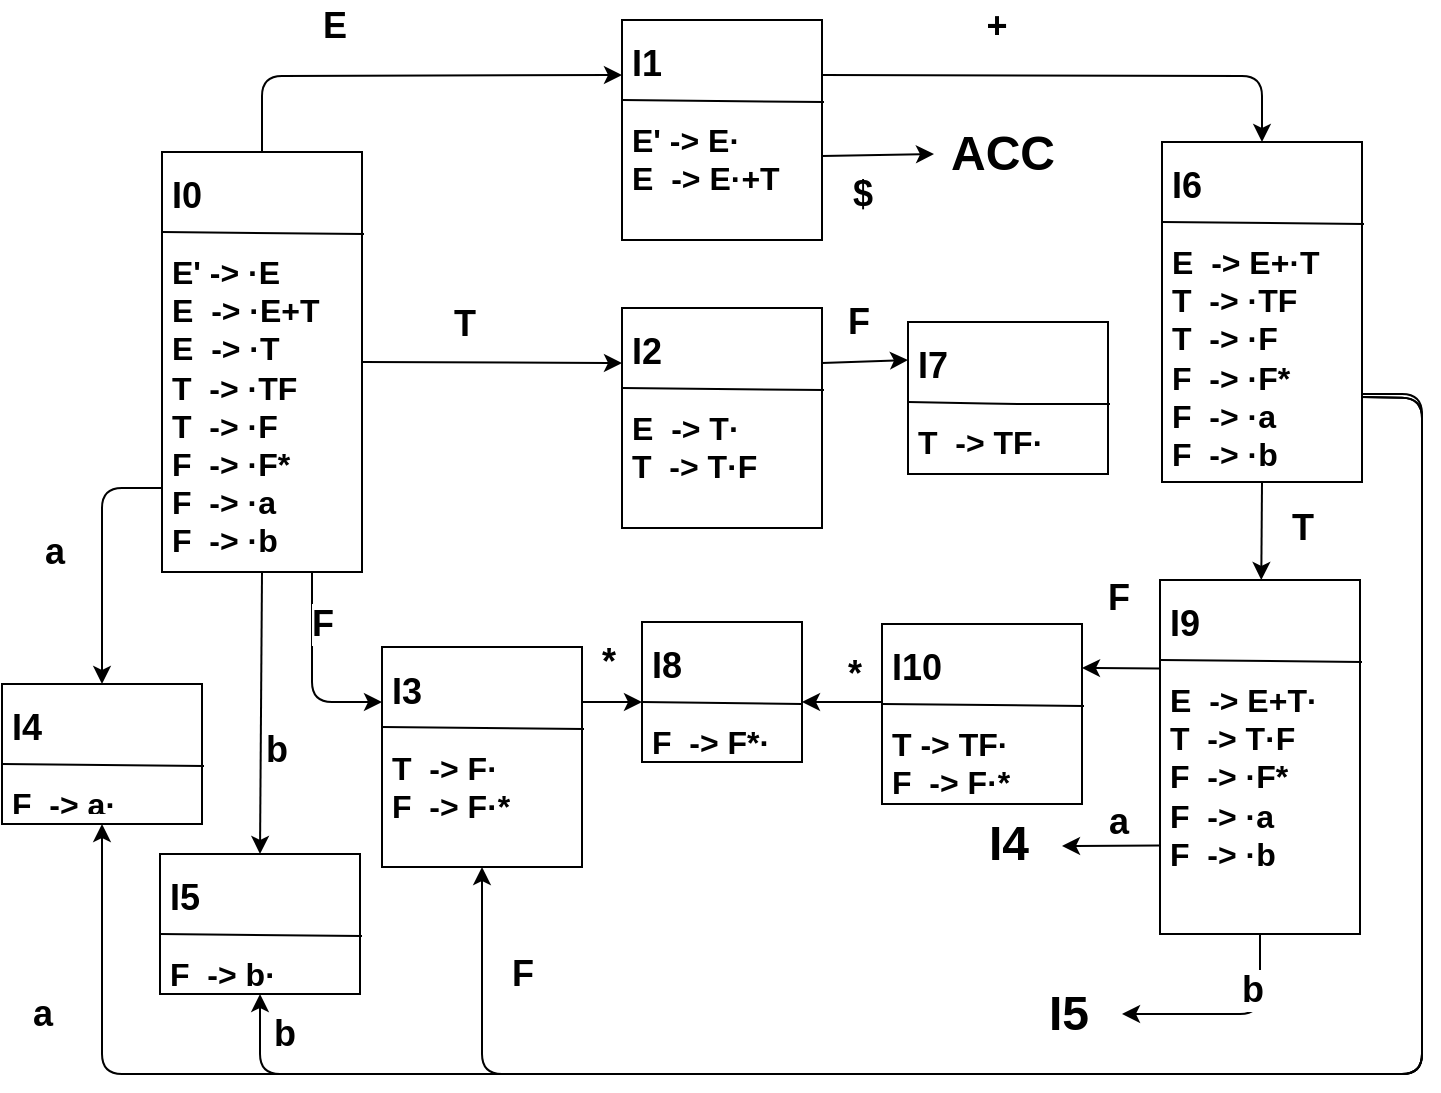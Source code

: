 <mxfile version="13.0.3" type="device"><diagram name="Page-1" id="e56a1550-8fbb-45ad-956c-1786394a9013"><mxGraphModel dx="1662" dy="815" grid="1" gridSize="10" guides="1" tooltips="1" connect="1" arrows="1" fold="1" page="1" pageScale="1" pageWidth="1100" pageHeight="850" background="#ffffff" math="0" shadow="0"><root><mxCell id="0"/><mxCell id="1" parent="0"/><mxCell id="5o4J3Qph7cjxZo99OEc4-85" value="" style="rounded=0;whiteSpace=wrap;html=1;" vertex="1" parent="1"><mxGeometry x="490" y="395" width="100" height="90" as="geometry"/></mxCell><mxCell id="5o4J3Qph7cjxZo99OEc4-86" value="&lt;h1&gt;&lt;font style=&quot;font-size: 18px&quot;&gt;I10&lt;/font&gt;&lt;/h1&gt;&lt;div&gt;&lt;div&gt;&lt;font size=&quot;3&quot;&gt;&lt;span&gt;T -&amp;gt; TF&lt;/span&gt;&lt;/font&gt;&lt;span style=&quot;font-size: medium&quot;&gt;·&lt;/span&gt;&lt;/div&gt;&lt;div&gt;&lt;font size=&quot;3&quot;&gt;&lt;span&gt;F&amp;nbsp; -&amp;gt; F&lt;/span&gt;&lt;/font&gt;&lt;span style=&quot;font-size: medium&quot;&gt;·&lt;/span&gt;&lt;span style=&quot;font-size: medium&quot;&gt;*&lt;/span&gt;&lt;/div&gt;&lt;/div&gt;" style="text;html=1;strokeColor=none;fillColor=none;spacing=5;spacingTop=-20;whiteSpace=wrap;overflow=hidden;rounded=0;fontStyle=1" vertex="1" parent="1"><mxGeometry x="490" y="395" width="100" height="90" as="geometry"/></mxCell><mxCell id="5o4J3Qph7cjxZo99OEc4-31" value="" style="rounded=0;whiteSpace=wrap;html=1;" vertex="1" parent="1"><mxGeometry x="629" y="373" width="100" height="177" as="geometry"/></mxCell><mxCell id="5o4J3Qph7cjxZo99OEc4-32" value="&lt;h1&gt;&lt;font style=&quot;font-size: 18px&quot;&gt;I9&lt;/font&gt;&lt;/h1&gt;&lt;div&gt;&lt;div&gt;&lt;font size=&quot;3&quot;&gt;&lt;span&gt;E&amp;nbsp; -&amp;gt; E+T&lt;/span&gt;&lt;/font&gt;&lt;span style=&quot;font-size: medium&quot;&gt;·&lt;/span&gt;&lt;/div&gt;&lt;div&gt;&lt;font size=&quot;3&quot;&gt;&lt;span&gt;T&amp;nbsp; -&amp;gt;&amp;nbsp;&lt;/span&gt;&lt;/font&gt;&lt;span style=&quot;font-size: medium&quot;&gt;T&lt;/span&gt;&lt;span style=&quot;font-size: medium&quot;&gt;·F&lt;/span&gt;&lt;/div&gt;&lt;/div&gt;&lt;div&gt;&lt;div&gt;&lt;font size=&quot;3&quot;&gt;F&amp;nbsp; -&amp;gt; ·F*&lt;/font&gt;&lt;/div&gt;&lt;div&gt;&lt;font size=&quot;3&quot;&gt;F&amp;nbsp; -&amp;gt; ·a&lt;/font&gt;&lt;/div&gt;&lt;div&gt;&lt;font size=&quot;3&quot;&gt;F&amp;nbsp; -&amp;gt; ·b&lt;/font&gt;&lt;/div&gt;&lt;/div&gt;" style="text;html=1;strokeColor=none;fillColor=none;spacing=5;spacingTop=-20;whiteSpace=wrap;overflow=hidden;rounded=0;fontStyle=1" vertex="1" parent="1"><mxGeometry x="629" y="373" width="100" height="177" as="geometry"/></mxCell><mxCell id="5o4J3Qph7cjxZo99OEc4-40" value="" style="rounded=0;whiteSpace=wrap;html=1;" vertex="1" parent="1"><mxGeometry x="503" y="244" width="100" height="76" as="geometry"/></mxCell><mxCell id="5o4J3Qph7cjxZo99OEc4-41" value="&lt;h1&gt;&lt;font style=&quot;font-size: 18px&quot;&gt;I7&lt;/font&gt;&lt;/h1&gt;&lt;div&gt;&lt;div&gt;&lt;font size=&quot;3&quot;&gt;&lt;span&gt;T&amp;nbsp; -&amp;gt; TF&lt;/span&gt;&lt;/font&gt;&lt;span style=&quot;font-size: medium&quot;&gt;·&lt;/span&gt;&lt;/div&gt;&lt;/div&gt;" style="text;html=1;strokeColor=none;fillColor=none;spacing=5;spacingTop=-20;whiteSpace=wrap;overflow=hidden;rounded=0;fontStyle=1" vertex="1" parent="1"><mxGeometry x="503" y="244" width="100" height="76" as="geometry"/></mxCell><mxCell id="5o4J3Qph7cjxZo99OEc4-5" value="" style="rounded=0;whiteSpace=wrap;html=1;" vertex="1" parent="1"><mxGeometry x="130" y="159" width="100" height="210" as="geometry"/></mxCell><mxCell id="5o4J3Qph7cjxZo99OEc4-2" value="&lt;h1&gt;&lt;font style=&quot;font-size: 18px&quot;&gt;I0&lt;/font&gt;&lt;/h1&gt;&lt;div&gt;&lt;div&gt;&lt;font size=&quot;3&quot;&gt;&lt;span&gt;E' -&amp;gt; ·E&lt;/span&gt;&lt;/font&gt;&lt;/div&gt;&lt;div&gt;&lt;font size=&quot;3&quot;&gt;&lt;span&gt;E&amp;nbsp; -&amp;gt; ·E+T&lt;/span&gt;&lt;/font&gt;&lt;/div&gt;&lt;div&gt;&lt;font size=&quot;3&quot;&gt;&lt;span&gt;E&amp;nbsp; -&amp;gt; ·T&lt;/span&gt;&lt;/font&gt;&lt;/div&gt;&lt;div&gt;&lt;font size=&quot;3&quot;&gt;&lt;span&gt;T&amp;nbsp; -&amp;gt; ·TF&lt;/span&gt;&lt;/font&gt;&lt;/div&gt;&lt;div&gt;&lt;font size=&quot;3&quot;&gt;&lt;span&gt;T&amp;nbsp; -&amp;gt; ·F&lt;/span&gt;&lt;/font&gt;&lt;/div&gt;&lt;div&gt;&lt;font size=&quot;3&quot;&gt;&lt;span&gt;F&amp;nbsp; -&amp;gt; ·F*&lt;/span&gt;&lt;/font&gt;&lt;/div&gt;&lt;div&gt;&lt;font size=&quot;3&quot;&gt;&lt;span&gt;F&amp;nbsp; -&amp;gt; ·a&lt;/span&gt;&lt;/font&gt;&lt;/div&gt;&lt;div&gt;&lt;font size=&quot;3&quot;&gt;&lt;span&gt;F&amp;nbsp; -&amp;gt; ·b&lt;/span&gt;&lt;/font&gt;&lt;/div&gt;&lt;/div&gt;" style="text;html=1;strokeColor=none;fillColor=none;spacing=5;spacingTop=-20;whiteSpace=wrap;overflow=hidden;rounded=0;fontStyle=1" vertex="1" parent="1"><mxGeometry x="130" y="159" width="100" height="210" as="geometry"/></mxCell><mxCell id="5o4J3Qph7cjxZo99OEc4-6" value="" style="endArrow=none;html=1;" edge="1" parent="1"><mxGeometry width="50" height="50" relative="1" as="geometry"><mxPoint x="130" y="199" as="sourcePoint"/><mxPoint x="231" y="200" as="targetPoint"/></mxGeometry></mxCell><mxCell id="5o4J3Qph7cjxZo99OEc4-10" value="" style="rounded=0;whiteSpace=wrap;html=1;" vertex="1" parent="1"><mxGeometry x="360" y="93" width="100" height="110" as="geometry"/></mxCell><mxCell id="5o4J3Qph7cjxZo99OEc4-11" value="&lt;h1&gt;&lt;font style=&quot;font-size: 18px&quot;&gt;I1&lt;/font&gt;&lt;/h1&gt;&lt;div&gt;&lt;div&gt;&lt;font size=&quot;3&quot;&gt;&lt;span&gt;E' -&amp;gt; E&lt;/span&gt;&lt;/font&gt;&lt;span style=&quot;font-size: medium&quot;&gt;·&lt;/span&gt;&lt;/div&gt;&lt;div&gt;&lt;font size=&quot;3&quot;&gt;&lt;span&gt;E&amp;nbsp; -&amp;gt;&amp;nbsp;&lt;/span&gt;&lt;/font&gt;&lt;span style=&quot;font-size: medium&quot;&gt;E&lt;/span&gt;&lt;span style=&quot;font-size: medium&quot;&gt;·+T&lt;/span&gt;&lt;/div&gt;&lt;/div&gt;" style="text;html=1;strokeColor=none;fillColor=none;spacing=5;spacingTop=-20;whiteSpace=wrap;overflow=hidden;rounded=0;fontStyle=1" vertex="1" parent="1"><mxGeometry x="360" y="93" width="100" height="110" as="geometry"/></mxCell><mxCell id="5o4J3Qph7cjxZo99OEc4-12" value="" style="endArrow=none;html=1;" edge="1" parent="1"><mxGeometry width="50" height="50" relative="1" as="geometry"><mxPoint x="360" y="133" as="sourcePoint"/><mxPoint x="461" y="134" as="targetPoint"/></mxGeometry></mxCell><mxCell id="5o4J3Qph7cjxZo99OEc4-13" value="" style="rounded=0;whiteSpace=wrap;html=1;" vertex="1" parent="1"><mxGeometry x="360" y="237" width="100" height="110" as="geometry"/></mxCell><mxCell id="5o4J3Qph7cjxZo99OEc4-14" value="&lt;h1&gt;&lt;font style=&quot;font-size: 18px&quot;&gt;I2&lt;/font&gt;&lt;/h1&gt;&lt;div&gt;&lt;div&gt;&lt;font size=&quot;3&quot;&gt;&lt;span&gt;E&amp;nbsp; -&amp;gt; T&lt;/span&gt;&lt;/font&gt;&lt;span style=&quot;font-size: medium&quot;&gt;·&lt;/span&gt;&lt;/div&gt;&lt;div&gt;&lt;font size=&quot;3&quot;&gt;&lt;span&gt;T&amp;nbsp; -&amp;gt;&amp;nbsp;&lt;/span&gt;&lt;/font&gt;&lt;span style=&quot;font-size: medium&quot;&gt;T&lt;/span&gt;&lt;span style=&quot;font-size: medium&quot;&gt;·F&lt;/span&gt;&lt;/div&gt;&lt;/div&gt;" style="text;html=1;strokeColor=none;fillColor=none;spacing=5;spacingTop=-20;whiteSpace=wrap;overflow=hidden;rounded=0;fontStyle=1" vertex="1" parent="1"><mxGeometry x="360" y="237" width="100" height="110" as="geometry"/></mxCell><mxCell id="5o4J3Qph7cjxZo99OEc4-15" value="" style="endArrow=none;html=1;" edge="1" parent="1"><mxGeometry width="50" height="50" relative="1" as="geometry"><mxPoint x="360" y="277" as="sourcePoint"/><mxPoint x="461" y="278" as="targetPoint"/></mxGeometry></mxCell><mxCell id="5o4J3Qph7cjxZo99OEc4-16" value="" style="rounded=0;whiteSpace=wrap;html=1;" vertex="1" parent="1"><mxGeometry x="240" y="406.5" width="100" height="110" as="geometry"/></mxCell><mxCell id="5o4J3Qph7cjxZo99OEc4-17" value="&lt;h1&gt;&lt;font style=&quot;font-size: 18px&quot;&gt;I3&lt;/font&gt;&lt;/h1&gt;&lt;div&gt;&lt;div&gt;&lt;font size=&quot;3&quot;&gt;&lt;span&gt;T&amp;nbsp; -&amp;gt; F&lt;/span&gt;&lt;/font&gt;&lt;span style=&quot;font-size: medium&quot;&gt;·&lt;/span&gt;&lt;/div&gt;&lt;div&gt;&lt;font size=&quot;3&quot;&gt;&lt;span&gt;F&amp;nbsp; -&amp;gt;&amp;nbsp;&lt;/span&gt;&lt;/font&gt;&lt;span style=&quot;font-size: medium&quot;&gt;F&lt;/span&gt;&lt;span style=&quot;font-size: medium&quot;&gt;·*&lt;/span&gt;&lt;/div&gt;&lt;/div&gt;" style="text;html=1;strokeColor=none;fillColor=none;spacing=5;spacingTop=-20;whiteSpace=wrap;overflow=hidden;rounded=0;fontStyle=1" vertex="1" parent="1"><mxGeometry x="240" y="406.5" width="100" height="110" as="geometry"/></mxCell><mxCell id="5o4J3Qph7cjxZo99OEc4-18" value="" style="endArrow=none;html=1;" edge="1" parent="1"><mxGeometry width="50" height="50" relative="1" as="geometry"><mxPoint x="240" y="446.5" as="sourcePoint"/><mxPoint x="341" y="447.5" as="targetPoint"/></mxGeometry></mxCell><mxCell id="5o4J3Qph7cjxZo99OEc4-25" value="" style="rounded=0;whiteSpace=wrap;html=1;" vertex="1" parent="1"><mxGeometry x="630" y="154" width="100" height="170" as="geometry"/></mxCell><mxCell id="5o4J3Qph7cjxZo99OEc4-26" value="&lt;h1&gt;&lt;font style=&quot;font-size: 18px&quot;&gt;I6&lt;/font&gt;&lt;/h1&gt;&lt;div&gt;&lt;div&gt;&lt;span style=&quot;font-size: medium&quot;&gt;E&amp;nbsp; -&amp;gt; E+&lt;/span&gt;&lt;span style=&quot;font-size: medium&quot;&gt;·&lt;/span&gt;&lt;span style=&quot;font-size: medium&quot;&gt;T&lt;/span&gt;&lt;/div&gt;&lt;div&gt;&lt;font size=&quot;3&quot;&gt;&lt;span&gt;T&amp;nbsp; -&amp;gt;&amp;nbsp;&lt;/span&gt;&lt;/font&gt;&lt;span style=&quot;font-size: medium&quot;&gt;·&lt;/span&gt;&lt;span style=&quot;font-size: medium&quot;&gt;TF&lt;/span&gt;&lt;/div&gt;&lt;div&gt;&lt;font size=&quot;3&quot;&gt;&lt;span&gt;T&amp;nbsp; -&amp;gt; ·F&lt;/span&gt;&lt;/font&gt;&lt;/div&gt;&lt;div&gt;&lt;font size=&quot;3&quot;&gt;&lt;span&gt;F&amp;nbsp; -&amp;gt; ·F*&lt;/span&gt;&lt;/font&gt;&lt;/div&gt;&lt;div&gt;&lt;font size=&quot;3&quot;&gt;&lt;span&gt;F&amp;nbsp; -&amp;gt; ·a&lt;/span&gt;&lt;/font&gt;&lt;/div&gt;&lt;div&gt;&lt;font size=&quot;3&quot;&gt;&lt;span&gt;F&amp;nbsp; -&amp;gt; ·b&lt;/span&gt;&lt;/font&gt;&lt;/div&gt;&lt;/div&gt;" style="text;html=1;strokeColor=none;fillColor=none;spacing=5;spacingTop=-20;whiteSpace=wrap;overflow=hidden;rounded=0;fontStyle=1" vertex="1" parent="1"><mxGeometry x="630" y="154" width="100" height="170" as="geometry"/></mxCell><mxCell id="5o4J3Qph7cjxZo99OEc4-27" value="" style="endArrow=none;html=1;" edge="1" parent="1"><mxGeometry width="50" height="50" relative="1" as="geometry"><mxPoint x="630" y="194" as="sourcePoint"/><mxPoint x="731" y="195" as="targetPoint"/></mxGeometry></mxCell><mxCell id="5o4J3Qph7cjxZo99OEc4-28" value="" style="rounded=0;whiteSpace=wrap;html=1;" vertex="1" parent="1"><mxGeometry x="50" y="425" width="100" height="70" as="geometry"/></mxCell><mxCell id="5o4J3Qph7cjxZo99OEc4-29" value="&lt;h1&gt;&lt;font style=&quot;font-size: 18px&quot;&gt;I4&lt;/font&gt;&lt;/h1&gt;&lt;div&gt;&lt;div&gt;&lt;font size=&quot;3&quot;&gt;&lt;span&gt;F&amp;nbsp; -&amp;gt; a&lt;/span&gt;&lt;/font&gt;&lt;span style=&quot;font-size: medium&quot;&gt;·&lt;/span&gt;&lt;/div&gt;&lt;/div&gt;" style="text;html=1;strokeColor=none;fillColor=none;spacing=5;spacingTop=-20;whiteSpace=wrap;overflow=hidden;rounded=0;fontStyle=1" vertex="1" parent="1"><mxGeometry x="50" y="425" width="100" height="65" as="geometry"/></mxCell><mxCell id="5o4J3Qph7cjxZo99OEc4-30" value="" style="endArrow=none;html=1;" edge="1" parent="1"><mxGeometry width="50" height="50" relative="1" as="geometry"><mxPoint x="50" y="465" as="sourcePoint"/><mxPoint x="151" y="466" as="targetPoint"/></mxGeometry></mxCell><mxCell id="5o4J3Qph7cjxZo99OEc4-33" value="" style="endArrow=none;html=1;" edge="1" parent="1"><mxGeometry width="50" height="50" relative="1" as="geometry"><mxPoint x="629" y="413" as="sourcePoint"/><mxPoint x="730" y="414" as="targetPoint"/></mxGeometry></mxCell><mxCell id="5o4J3Qph7cjxZo99OEc4-37" value="" style="rounded=0;whiteSpace=wrap;html=1;" vertex="1" parent="1"><mxGeometry x="129" y="510" width="100" height="70" as="geometry"/></mxCell><mxCell id="5o4J3Qph7cjxZo99OEc4-38" value="&lt;h1&gt;&lt;font style=&quot;font-size: 18px&quot;&gt;I5&lt;/font&gt;&lt;/h1&gt;&lt;div&gt;&lt;div&gt;&lt;font size=&quot;3&quot;&gt;&lt;span&gt;F&amp;nbsp; -&amp;gt; b&lt;/span&gt;&lt;/font&gt;&lt;span style=&quot;font-size: medium&quot;&gt;·&lt;/span&gt;&lt;/div&gt;&lt;/div&gt;" style="text;html=1;strokeColor=none;fillColor=none;spacing=5;spacingTop=-20;whiteSpace=wrap;overflow=hidden;rounded=0;fontStyle=1" vertex="1" parent="1"><mxGeometry x="129" y="510" width="100" height="70" as="geometry"/></mxCell><mxCell id="5o4J3Qph7cjxZo99OEc4-39" value="" style="endArrow=none;html=1;" edge="1" parent="1"><mxGeometry width="50" height="50" relative="1" as="geometry"><mxPoint x="129" y="550" as="sourcePoint"/><mxPoint x="230" y="551" as="targetPoint"/></mxGeometry></mxCell><mxCell id="5o4J3Qph7cjxZo99OEc4-42" value="" style="endArrow=none;html=1;" edge="1" parent="1"><mxGeometry width="50" height="50" relative="1" as="geometry"><mxPoint x="503" y="284" as="sourcePoint"/><mxPoint x="604" y="285" as="targetPoint"/><Array as="points"><mxPoint x="552" y="285"/></Array></mxGeometry></mxCell><mxCell id="5o4J3Qph7cjxZo99OEc4-44" value="" style="rounded=0;whiteSpace=wrap;html=1;" vertex="1" parent="1"><mxGeometry x="370" y="394" width="80" height="70" as="geometry"/></mxCell><mxCell id="5o4J3Qph7cjxZo99OEc4-45" value="&lt;h1&gt;&lt;font style=&quot;font-size: 18px&quot;&gt;I8&lt;/font&gt;&lt;/h1&gt;&lt;div&gt;&lt;div&gt;&lt;font size=&quot;3&quot;&gt;&lt;span&gt;F&amp;nbsp; -&amp;gt; F*&lt;/span&gt;&lt;/font&gt;&lt;span style=&quot;font-size: medium&quot;&gt;·&lt;/span&gt;&lt;/div&gt;&lt;/div&gt;" style="text;html=1;strokeColor=none;fillColor=none;spacing=5;spacingTop=-20;whiteSpace=wrap;overflow=hidden;rounded=0;fontStyle=1" vertex="1" parent="1"><mxGeometry x="370" y="394" width="80" height="80" as="geometry"/></mxCell><mxCell id="5o4J3Qph7cjxZo99OEc4-46" value="" style="endArrow=none;html=1;" edge="1" parent="1"><mxGeometry width="50" height="50" relative="1" as="geometry"><mxPoint x="370" y="434" as="sourcePoint"/><mxPoint x="450" y="435" as="targetPoint"/></mxGeometry></mxCell><mxCell id="5o4J3Qph7cjxZo99OEc4-48" value="" style="endArrow=classic;html=1;exitX=0.5;exitY=0;exitDx=0;exitDy=0;entryX=0;entryY=0.25;entryDx=0;entryDy=0;" edge="1" parent="1" source="5o4J3Qph7cjxZo99OEc4-2" target="5o4J3Qph7cjxZo99OEc4-11"><mxGeometry width="50" height="50" relative="1" as="geometry"><mxPoint x="250" y="140" as="sourcePoint"/><mxPoint x="340" y="50" as="targetPoint"/><Array as="points"><mxPoint x="180" y="121"/></Array></mxGeometry></mxCell><mxCell id="5o4J3Qph7cjxZo99OEc4-51" value="&lt;font style=&quot;font-size: 18px&quot;&gt;&lt;b&gt;E&lt;/b&gt;&lt;/font&gt;" style="edgeLabel;html=1;align=center;verticalAlign=middle;resizable=0;points=[];" vertex="1" connectable="0" parent="5o4J3Qph7cjxZo99OEc4-48"><mxGeometry x="-0.256" y="-5" relative="1" as="geometry"><mxPoint x="-6.77" y="-30.3" as="offset"/></mxGeometry></mxCell><mxCell id="5o4J3Qph7cjxZo99OEc4-52" value="" style="endArrow=classic;html=1;exitX=1.04;exitY=0.618;exitDx=0;exitDy=0;exitPerimeter=0;" edge="1" parent="1"><mxGeometry width="50" height="50" relative="1" as="geometry"><mxPoint x="460" y="160.98" as="sourcePoint"/><mxPoint x="516" y="160" as="targetPoint"/></mxGeometry></mxCell><mxCell id="5o4J3Qph7cjxZo99OEc4-53" value="&lt;font style=&quot;font-size: 18px&quot;&gt;&lt;b&gt;$&lt;/b&gt;&lt;/font&gt;" style="edgeLabel;html=1;align=center;verticalAlign=middle;resizable=0;points=[];" vertex="1" connectable="0" parent="5o4J3Qph7cjxZo99OEc4-52"><mxGeometry x="-0.256" y="-5" relative="1" as="geometry"><mxPoint x="-1.08" y="14.39" as="offset"/></mxGeometry></mxCell><mxCell id="5o4J3Qph7cjxZo99OEc4-54" value="" style="endArrow=classic;html=1;exitX=1;exitY=0.5;exitDx=0;exitDy=0;entryX=0;entryY=0.25;entryDx=0;entryDy=0;" edge="1" parent="1" source="5o4J3Qph7cjxZo99OEc4-2" target="5o4J3Qph7cjxZo99OEc4-14"><mxGeometry width="50" height="50" relative="1" as="geometry"><mxPoint x="340" y="255" as="sourcePoint"/><mxPoint x="350" y="220" as="targetPoint"/></mxGeometry></mxCell><mxCell id="5o4J3Qph7cjxZo99OEc4-55" value="&lt;font style=&quot;font-size: 18px&quot;&gt;&lt;b&gt;T&lt;/b&gt;&lt;/font&gt;" style="edgeLabel;html=1;align=center;verticalAlign=middle;resizable=0;points=[];" vertex="1" connectable="0" parent="5o4J3Qph7cjxZo99OEc4-54"><mxGeometry x="-0.256" y="-5" relative="1" as="geometry"><mxPoint x="1.94" y="-24.81" as="offset"/></mxGeometry></mxCell><mxCell id="5o4J3Qph7cjxZo99OEc4-56" value="" style="endArrow=classic;html=1;exitX=1;exitY=0.25;exitDx=0;exitDy=0;entryX=0;entryY=0.25;entryDx=0;entryDy=0;" edge="1" parent="1" source="5o4J3Qph7cjxZo99OEc4-14" target="5o4J3Qph7cjxZo99OEc4-41"><mxGeometry width="50" height="50" relative="1" as="geometry"><mxPoint x="490" y="250" as="sourcePoint"/><mxPoint x="510" y="170" as="targetPoint"/></mxGeometry></mxCell><mxCell id="5o4J3Qph7cjxZo99OEc4-57" value="&lt;font style=&quot;font-size: 18px&quot;&gt;&lt;b&gt;F&lt;/b&gt;&lt;/font&gt;" style="edgeLabel;html=1;align=center;verticalAlign=middle;resizable=0;points=[];" vertex="1" connectable="0" parent="5o4J3Qph7cjxZo99OEc4-56"><mxGeometry x="-0.256" y="-5" relative="1" as="geometry"><mxPoint x="1.94" y="-24.81" as="offset"/></mxGeometry></mxCell><mxCell id="5o4J3Qph7cjxZo99OEc4-58" value="" style="endArrow=classic;html=1;exitX=1;exitY=0.25;exitDx=0;exitDy=0;entryX=0.5;entryY=0;entryDx=0;entryDy=0;" edge="1" parent="1" source="5o4J3Qph7cjxZo99OEc4-11" target="5o4J3Qph7cjxZo99OEc4-26"><mxGeometry width="50" height="50" relative="1" as="geometry"><mxPoint x="565" y="139" as="sourcePoint"/><mxPoint x="655" y="100.5" as="targetPoint"/><Array as="points"><mxPoint x="680" y="121"/></Array></mxGeometry></mxCell><mxCell id="5o4J3Qph7cjxZo99OEc4-59" value="&lt;font style=&quot;font-size: 18px&quot;&gt;&lt;b&gt;+&lt;/b&gt;&lt;/font&gt;" style="edgeLabel;html=1;align=center;verticalAlign=middle;resizable=0;points=[];" vertex="1" connectable="0" parent="5o4J3Qph7cjxZo99OEc4-58"><mxGeometry x="-0.256" y="-5" relative="1" as="geometry"><mxPoint x="-6.77" y="-30.3" as="offset"/></mxGeometry></mxCell><mxCell id="5o4J3Qph7cjxZo99OEc4-60" value="" style="endArrow=classic;html=1;entryX=0;entryY=0.25;entryDx=0;entryDy=0;exitX=0.75;exitY=1;exitDx=0;exitDy=0;" edge="1" parent="1" source="5o4J3Qph7cjxZo99OEc4-2" target="5o4J3Qph7cjxZo99OEc4-17"><mxGeometry width="50" height="50" relative="1" as="geometry"><mxPoint x="70" y="510" as="sourcePoint"/><mxPoint x="160" y="420" as="targetPoint"/><Array as="points"><mxPoint x="205" y="434"/></Array></mxGeometry></mxCell><mxCell id="5o4J3Qph7cjxZo99OEc4-61" value="&lt;font style=&quot;font-size: 18px&quot;&gt;&lt;b&gt;F&lt;/b&gt;&lt;/font&gt;" style="edgeLabel;html=1;align=center;verticalAlign=middle;resizable=0;points=[];" vertex="1" connectable="0" parent="5o4J3Qph7cjxZo99OEc4-60"><mxGeometry x="-0.256" y="-5" relative="1" as="geometry"><mxPoint x="10" y="-11" as="offset"/></mxGeometry></mxCell><mxCell id="5o4J3Qph7cjxZo99OEc4-62" value="" style="endArrow=classic;html=1;exitX=1;exitY=0.25;exitDx=0;exitDy=0;entryX=0;entryY=0.5;entryDx=0;entryDy=0;" edge="1" parent="1" source="5o4J3Qph7cjxZo99OEc4-17" target="5o4J3Qph7cjxZo99OEc4-45"><mxGeometry width="50" height="50" relative="1" as="geometry"><mxPoint x="346.5" y="446" as="sourcePoint"/><mxPoint x="360" y="434" as="targetPoint"/></mxGeometry></mxCell><mxCell id="5o4J3Qph7cjxZo99OEc4-63" value="&lt;font style=&quot;font-size: 18px&quot;&gt;&lt;b&gt;*&lt;/b&gt;&lt;/font&gt;" style="edgeLabel;html=1;align=center;verticalAlign=middle;resizable=0;points=[];" vertex="1" connectable="0" parent="5o4J3Qph7cjxZo99OEc4-62"><mxGeometry x="-0.256" y="-5" relative="1" as="geometry"><mxPoint x="1.94" y="-24.81" as="offset"/></mxGeometry></mxCell><mxCell id="5o4J3Qph7cjxZo99OEc4-64" value="" style="endArrow=classic;html=1;exitX=0.5;exitY=1;exitDx=0;exitDy=0;" edge="1" parent="1" source="5o4J3Qph7cjxZo99OEc4-26" target="5o4J3Qph7cjxZo99OEc4-32"><mxGeometry width="50" height="50" relative="1" as="geometry"><mxPoint x="840" y="309" as="sourcePoint"/><mxPoint x="930" y="219" as="targetPoint"/></mxGeometry></mxCell><mxCell id="5o4J3Qph7cjxZo99OEc4-65" value="&lt;font style=&quot;font-size: 18px&quot;&gt;&lt;b&gt;T&lt;/b&gt;&lt;/font&gt;" style="edgeLabel;html=1;align=center;verticalAlign=middle;resizable=0;points=[];" vertex="1" connectable="0" parent="5o4J3Qph7cjxZo99OEc4-64"><mxGeometry x="-0.256" y="-5" relative="1" as="geometry"><mxPoint x="25" y="5.0" as="offset"/></mxGeometry></mxCell><mxCell id="5o4J3Qph7cjxZo99OEc4-66" value="" style="endArrow=classic;html=1;exitX=0;exitY=0.25;exitDx=0;exitDy=0;" edge="1" parent="1" source="5o4J3Qph7cjxZo99OEc4-32"><mxGeometry width="50" height="50" relative="1" as="geometry"><mxPoint x="610" y="399" as="sourcePoint"/><mxPoint x="590" y="417" as="targetPoint"/><Array as="points"/></mxGeometry></mxCell><mxCell id="5o4J3Qph7cjxZo99OEc4-67" value="&lt;font style=&quot;font-size: 18px&quot;&gt;&lt;b&gt;F&lt;/b&gt;&lt;/font&gt;" style="edgeLabel;html=1;align=center;verticalAlign=middle;resizable=0;points=[];" vertex="1" connectable="0" parent="5o4J3Qph7cjxZo99OEc4-66"><mxGeometry x="-0.256" y="-5" relative="1" as="geometry"><mxPoint x="-6.77" y="-30.3" as="offset"/></mxGeometry></mxCell><mxCell id="5o4J3Qph7cjxZo99OEc4-68" value="" style="endArrow=classic;html=1;exitX=1;exitY=0.75;exitDx=0;exitDy=0;entryX=0.5;entryY=1;entryDx=0;entryDy=0;" edge="1" parent="1" source="5o4J3Qph7cjxZo99OEc4-26" target="5o4J3Qph7cjxZo99OEc4-17"><mxGeometry width="50" height="50" relative="1" as="geometry"><mxPoint x="760" y="620" as="sourcePoint"/><mxPoint x="850" y="530" as="targetPoint"/><Array as="points"><mxPoint x="760" y="282"/><mxPoint x="760" y="620"/><mxPoint x="290" y="620"/></Array></mxGeometry></mxCell><mxCell id="5o4J3Qph7cjxZo99OEc4-69" value="&lt;font style=&quot;font-size: 18px&quot;&gt;&lt;b&gt;F&lt;/b&gt;&lt;/font&gt;" style="edgeLabel;html=1;align=center;verticalAlign=middle;resizable=0;points=[];" vertex="1" connectable="0" parent="5o4J3Qph7cjxZo99OEc4-68"><mxGeometry x="-0.256" y="-5" relative="1" as="geometry"><mxPoint x="-445" y="-32" as="offset"/></mxGeometry></mxCell><mxCell id="5o4J3Qph7cjxZo99OEc4-70" value="" style="endArrow=classic;html=1;entryX=0.5;entryY=0;entryDx=0;entryDy=0;exitX=0;exitY=0.8;exitDx=0;exitDy=0;exitPerimeter=0;" edge="1" parent="1" source="5o4J3Qph7cjxZo99OEc4-2" target="5o4J3Qph7cjxZo99OEc4-29"><mxGeometry width="50" height="50" relative="1" as="geometry"><mxPoint x="30" y="640" as="sourcePoint"/><mxPoint x="120" y="550" as="targetPoint"/><Array as="points"><mxPoint x="100" y="327"/></Array></mxGeometry></mxCell><mxCell id="5o4J3Qph7cjxZo99OEc4-71" value="&lt;font style=&quot;font-size: 18px&quot;&gt;&lt;b&gt;a&lt;/b&gt;&lt;/font&gt;" style="edgeLabel;html=1;align=center;verticalAlign=middle;resizable=0;points=[];" vertex="1" connectable="0" parent="5o4J3Qph7cjxZo99OEc4-70"><mxGeometry x="-0.256" y="-5" relative="1" as="geometry"><mxPoint x="-19.63" y="14.04" as="offset"/></mxGeometry></mxCell><mxCell id="5o4J3Qph7cjxZo99OEc4-72" value="" style="endArrow=classic;html=1;exitX=1;exitY=0.75;exitDx=0;exitDy=0;entryX=0.5;entryY=1;entryDx=0;entryDy=0;" edge="1" parent="1" source="5o4J3Qph7cjxZo99OEc4-26" target="5o4J3Qph7cjxZo99OEc4-38"><mxGeometry width="50" height="50" relative="1" as="geometry"><mxPoint x="806.5" y="270" as="sourcePoint"/><mxPoint x="80" y="650" as="targetPoint"/><Array as="points"><mxPoint x="760" y="282"/><mxPoint x="760" y="620"/><mxPoint x="179" y="620"/></Array></mxGeometry></mxCell><mxCell id="5o4J3Qph7cjxZo99OEc4-73" value="&lt;font style=&quot;font-size: 18px&quot;&gt;&lt;b&gt;a&lt;/b&gt;&lt;/font&gt;" style="edgeLabel;html=1;align=center;verticalAlign=middle;resizable=0;points=[];" vertex="1" connectable="0" parent="5o4J3Qph7cjxZo99OEc4-72"><mxGeometry x="-0.256" y="-5" relative="1" as="geometry"><mxPoint x="-690" y="-25" as="offset"/></mxGeometry></mxCell><mxCell id="5o4J3Qph7cjxZo99OEc4-74" value="" style="endArrow=classic;html=1;exitX=0.5;exitY=1;exitDx=0;exitDy=0;entryX=0.5;entryY=0;entryDx=0;entryDy=0;" edge="1" parent="1" source="5o4J3Qph7cjxZo99OEc4-2" target="5o4J3Qph7cjxZo99OEc4-38"><mxGeometry width="50" height="50" relative="1" as="geometry"><mxPoint x="150" y="570" as="sourcePoint"/><mxPoint x="240" y="480" as="targetPoint"/></mxGeometry></mxCell><mxCell id="5o4J3Qph7cjxZo99OEc4-75" value="&lt;font style=&quot;font-size: 18px&quot;&gt;&lt;b&gt;b&lt;/b&gt;&lt;/font&gt;" style="edgeLabel;html=1;align=center;verticalAlign=middle;resizable=0;points=[];" vertex="1" connectable="0" parent="5o4J3Qph7cjxZo99OEc4-74"><mxGeometry x="-0.256" y="-5" relative="1" as="geometry"><mxPoint x="12.46" y="35.79" as="offset"/></mxGeometry></mxCell><mxCell id="5o4J3Qph7cjxZo99OEc4-79" value="" style="endArrow=classic;html=1;entryX=0.5;entryY=1;entryDx=0;entryDy=0;" edge="1" parent="1" target="5o4J3Qph7cjxZo99OEc4-28"><mxGeometry width="50" height="50" relative="1" as="geometry"><mxPoint x="730" y="280" as="sourcePoint"/><mxPoint x="90" y="550" as="targetPoint"/><Array as="points"><mxPoint x="760" y="280"/><mxPoint x="760" y="620"/><mxPoint x="100" y="620"/></Array></mxGeometry></mxCell><mxCell id="5o4J3Qph7cjxZo99OEc4-80" value="&lt;font style=&quot;font-size: 18px&quot;&gt;&lt;b&gt;b&lt;/b&gt;&lt;/font&gt;" style="edgeLabel;html=1;align=center;verticalAlign=middle;resizable=0;points=[];" vertex="1" connectable="0" parent="5o4J3Qph7cjxZo99OEc4-79"><mxGeometry x="-0.256" y="-5" relative="1" as="geometry"><mxPoint x="-510" y="-15" as="offset"/></mxGeometry></mxCell><mxCell id="5o4J3Qph7cjxZo99OEc4-82" value="&lt;b&gt;&lt;font style=&quot;font-size: 24px&quot;&gt;ACC&lt;/font&gt;&lt;/b&gt;" style="text;html=1;align=center;verticalAlign=middle;resizable=0;points=[];autosize=1;" vertex="1" parent="1"><mxGeometry x="520" y="150" width="60" height="20" as="geometry"/></mxCell><mxCell id="5o4J3Qph7cjxZo99OEc4-87" value="" style="endArrow=none;html=1;" edge="1" parent="1"><mxGeometry width="50" height="50" relative="1" as="geometry"><mxPoint x="490" y="435" as="sourcePoint"/><mxPoint x="591" y="436" as="targetPoint"/></mxGeometry></mxCell><mxCell id="5o4J3Qph7cjxZo99OEc4-90" value="" style="endArrow=classic;html=1;exitX=0.5;exitY=1;exitDx=0;exitDy=0;" edge="1" parent="1" source="5o4J3Qph7cjxZo99OEc4-32"><mxGeometry width="50" height="50" relative="1" as="geometry"><mxPoint x="550" y="520" as="sourcePoint"/><mxPoint x="610" y="590" as="targetPoint"/><Array as="points"><mxPoint x="679" y="590"/></Array></mxGeometry></mxCell><mxCell id="5o4J3Qph7cjxZo99OEc4-91" value="&lt;font style=&quot;font-size: 18px&quot;&gt;&lt;b&gt;b&lt;/b&gt;&lt;/font&gt;" style="edgeLabel;html=1;align=center;verticalAlign=middle;resizable=0;points=[];" vertex="1" connectable="0" parent="5o4J3Qph7cjxZo99OEc4-90"><mxGeometry x="-0.256" y="-5" relative="1" as="geometry"><mxPoint x="-3.55" y="-7.4" as="offset"/></mxGeometry></mxCell><mxCell id="5o4J3Qph7cjxZo99OEc4-93" value="" style="endArrow=classic;html=1;exitX=0;exitY=0.75;exitDx=0;exitDy=0;" edge="1" parent="1" source="5o4J3Qph7cjxZo99OEc4-32"><mxGeometry width="50" height="50" relative="1" as="geometry"><mxPoint x="590" y="516.5" as="sourcePoint"/><mxPoint x="580" y="506" as="targetPoint"/><Array as="points"><mxPoint x="580" y="506"/></Array></mxGeometry></mxCell><mxCell id="5o4J3Qph7cjxZo99OEc4-94" value="&lt;font style=&quot;font-size: 18px&quot;&gt;&lt;b&gt;a&lt;/b&gt;&lt;/font&gt;" style="edgeLabel;html=1;align=center;verticalAlign=middle;resizable=0;points=[];" vertex="1" connectable="0" parent="5o4J3Qph7cjxZo99OEc4-93"><mxGeometry x="-0.256" y="-5" relative="1" as="geometry"><mxPoint x="-3.55" y="-7.4" as="offset"/></mxGeometry></mxCell><mxCell id="5o4J3Qph7cjxZo99OEc4-95" value="&lt;b&gt;&lt;font style=&quot;font-size: 24px&quot;&gt;I4&lt;/font&gt;&lt;/b&gt;" style="text;html=1;align=center;verticalAlign=middle;resizable=0;points=[];autosize=1;" vertex="1" parent="1"><mxGeometry x="533" y="495" width="40" height="20" as="geometry"/></mxCell><mxCell id="5o4J3Qph7cjxZo99OEc4-96" value="&lt;b&gt;&lt;font style=&quot;font-size: 24px&quot;&gt;I5&lt;/font&gt;&lt;/b&gt;" style="text;html=1;align=center;verticalAlign=middle;resizable=0;points=[];autosize=1;" vertex="1" parent="1"><mxGeometry x="563" y="580" width="40" height="20" as="geometry"/></mxCell><mxCell id="5o4J3Qph7cjxZo99OEc4-102" value="" style="endArrow=classic;html=1;entryX=1;entryY=0.5;entryDx=0;entryDy=0;" edge="1" parent="1" target="5o4J3Qph7cjxZo99OEc4-45"><mxGeometry width="50" height="50" relative="1" as="geometry"><mxPoint x="490" y="434" as="sourcePoint"/><mxPoint x="460" y="428.5" as="targetPoint"/></mxGeometry></mxCell><mxCell id="5o4J3Qph7cjxZo99OEc4-103" value="&lt;font style=&quot;font-size: 18px&quot;&gt;&lt;b&gt;*&lt;/b&gt;&lt;/font&gt;" style="edgeLabel;html=1;align=center;verticalAlign=middle;resizable=0;points=[];" vertex="1" connectable="0" parent="5o4J3Qph7cjxZo99OEc4-102"><mxGeometry x="-0.256" y="-5" relative="1" as="geometry"><mxPoint x="1.0" y="-9.0" as="offset"/></mxGeometry></mxCell></root></mxGraphModel></diagram></mxfile>